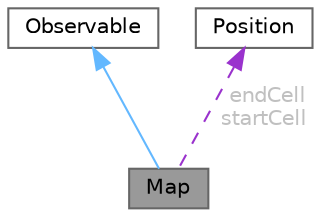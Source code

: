 digraph "Map"
{
 // LATEX_PDF_SIZE
  bgcolor="transparent";
  edge [fontname=Helvetica,fontsize=10,labelfontname=Helvetica,labelfontsize=10];
  node [fontname=Helvetica,fontsize=10,shape=box,height=0.2,width=0.4];
  Node1 [id="Node000001",label="Map",height=0.2,width=0.4,color="gray40", fillcolor="grey60", style="filled", fontcolor="black",tooltip="A class to represent a 2D grid map."];
  Node2 -> Node1 [id="edge1_Node000001_Node000002",dir="back",color="steelblue1",style="solid",tooltip=" "];
  Node2 [id="Node000002",label="Observable",height=0.2,width=0.4,color="gray40", fillcolor="white", style="filled",URL="$class_observable.html",tooltip="The Observable class represents an object that can be observed by multiple observers."];
  Node3 -> Node1 [id="edge2_Node000001_Node000003",dir="back",color="darkorchid3",style="dashed",tooltip=" ",label=" endCell\nstartCell",fontcolor="grey" ];
  Node3 [id="Node000003",label="Position",height=0.2,width=0.4,color="gray40", fillcolor="white", style="filled",URL="$struct_position.html",tooltip="A structure to represent a position in a 2D grid."];
}
